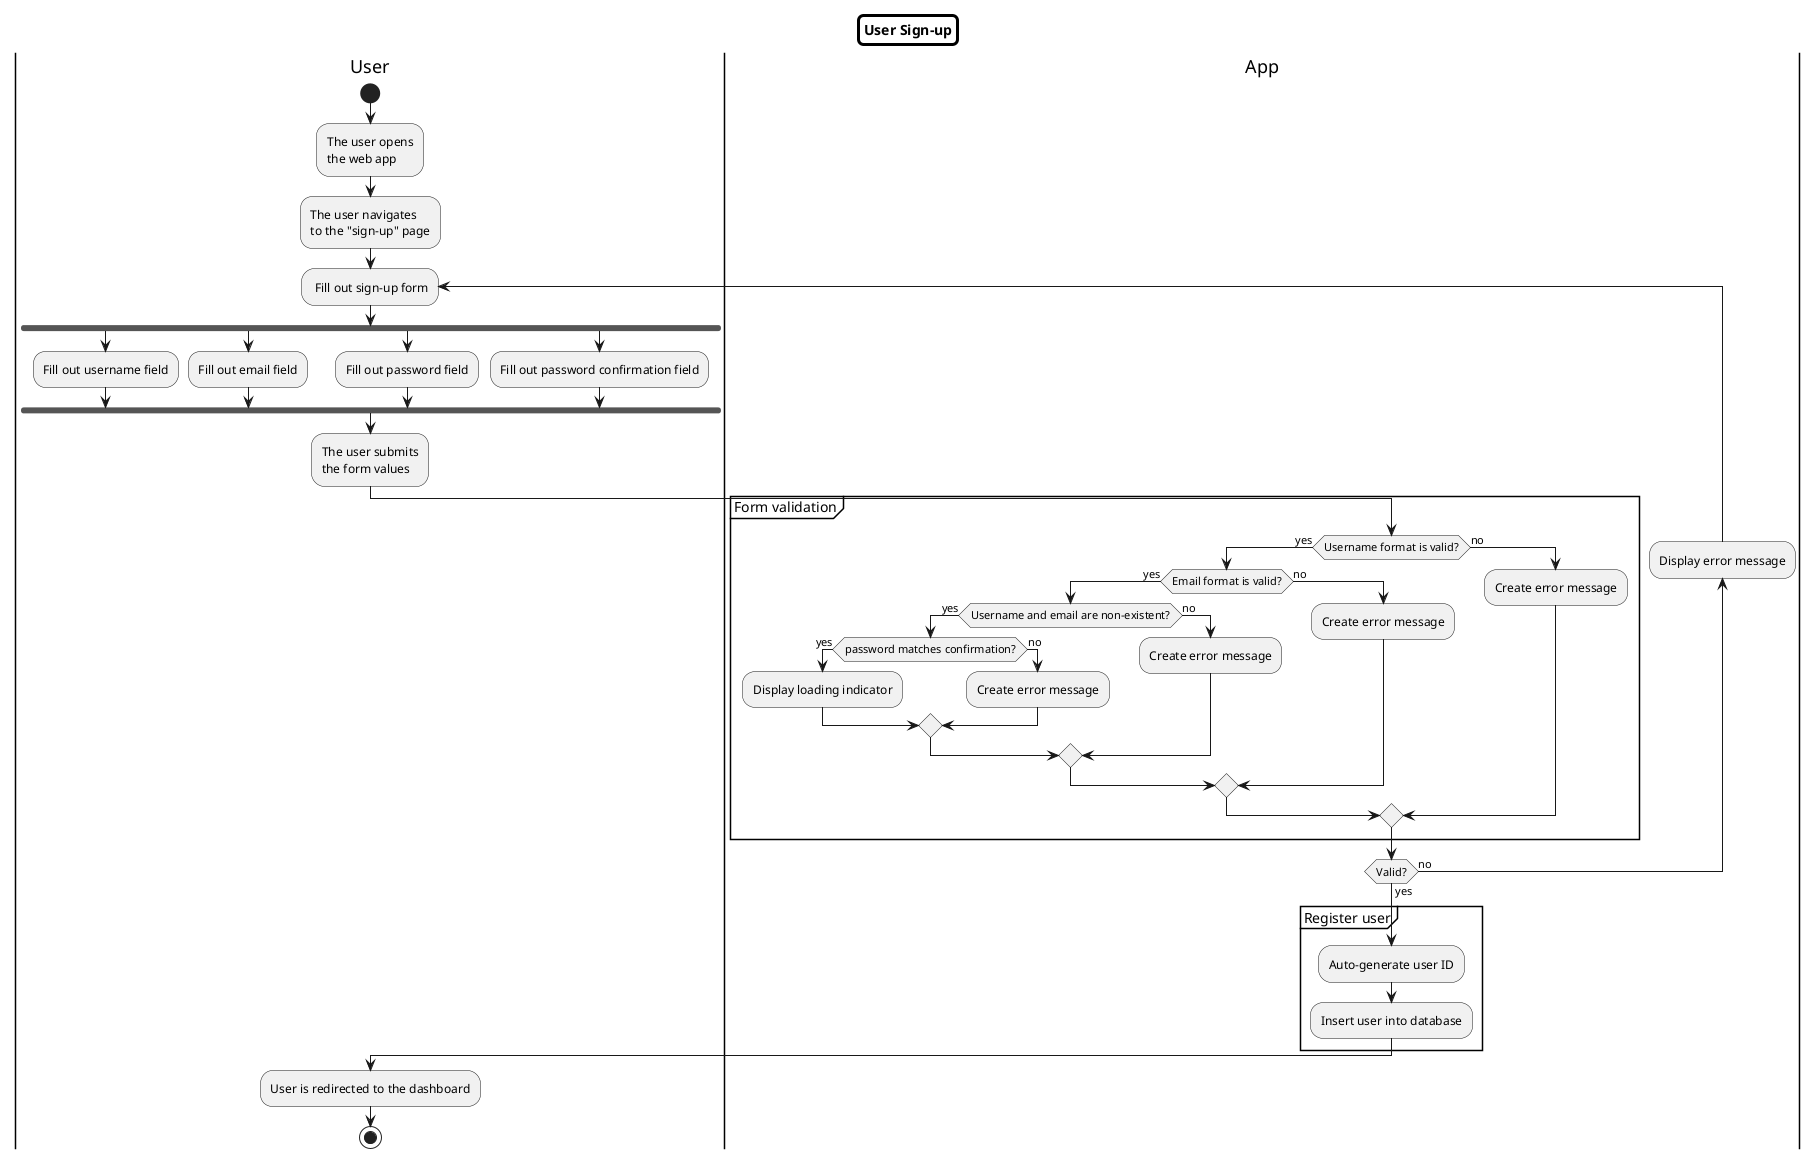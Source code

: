 @startuml
skinparam titleBorderRoundCorner 10
skinparam titleBorderThickness 3
skinparam titleBorderColor black
title User Sign-up

|User|
start
:The user opens
the web app;
:The user navigates
to the "sign-up" page;
repeat: Fill out sign-up form;
fork
  :Fill out username field;
fork again
  :Fill out email field;
fork again
  :Fill out password field;
fork again
  :Fill out password confirmation field;
end fork
:The user submits 
the form values;
|App|
partition "Form validation" {
    if (Username format is valid?) then (yes)
        if (Email format is valid?) then (yes)
            if (Username and email are non-existent?) then (yes)
                if (password matches confirmation?) then (yes)
                    :Display loading indicator;
                else (no)
                    :Create error message;
                endif
            else (no)
                :Create error message;
            endif
        else (no)
            :Create error message;
        endif
    else (no)
        :Create error message;
    endif
}
backward :Display error message;
repeat while (Valid?) is (no) not (yes)
partition "Register user" {
    :Auto-generate user ID;
    :Insert user into database;
}
|User|
:User is redirected to the dashboard;
stop
@enduml
